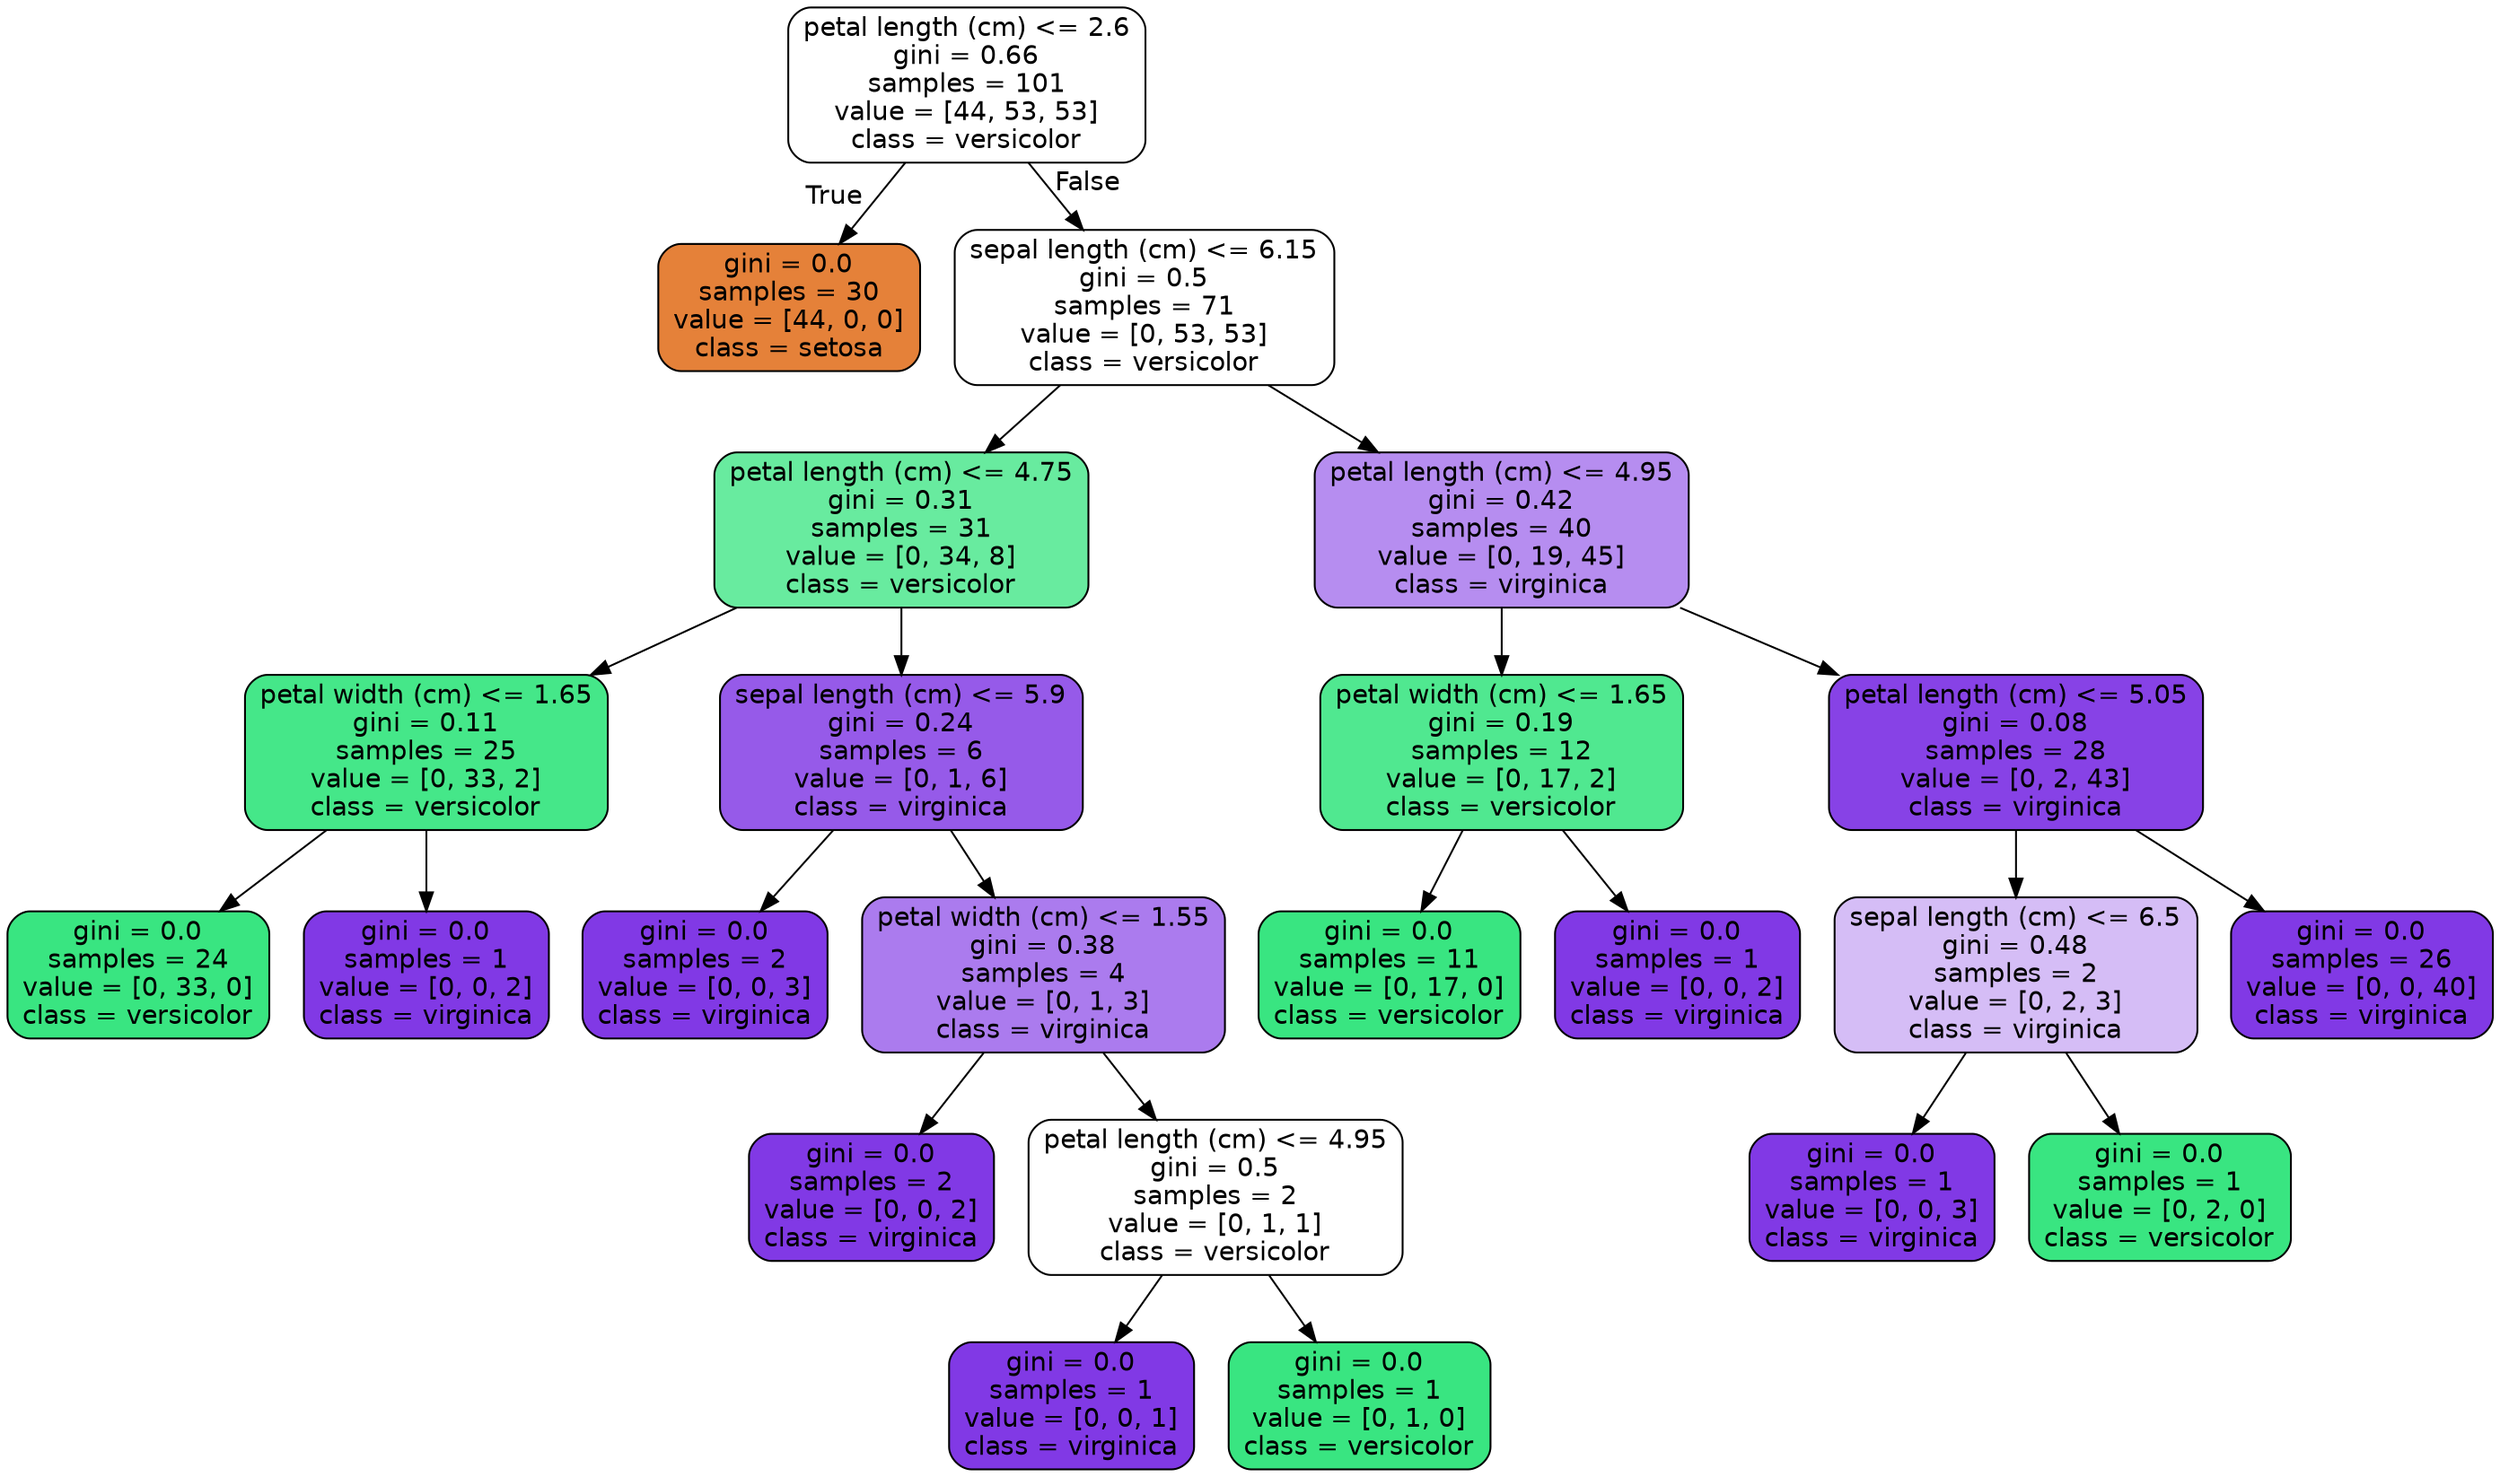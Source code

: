 digraph Tree {
node [shape=box, style="filled, rounded", color="black", fontname="helvetica"] ;
edge [fontname="helvetica"] ;
0 [label="petal length (cm) <= 2.6\ngini = 0.66\nsamples = 101\nvalue = [44, 53, 53]\nclass = versicolor", fillcolor="#ffffff"] ;
1 [label="gini = 0.0\nsamples = 30\nvalue = [44, 0, 0]\nclass = setosa", fillcolor="#e58139"] ;
0 -> 1 [labeldistance=2.5, labelangle=45, headlabel="True"] ;
2 [label="sepal length (cm) <= 6.15\ngini = 0.5\nsamples = 71\nvalue = [0, 53, 53]\nclass = versicolor", fillcolor="#ffffff"] ;
0 -> 2 [labeldistance=2.5, labelangle=-45, headlabel="False"] ;
3 [label="petal length (cm) <= 4.75\ngini = 0.31\nsamples = 31\nvalue = [0, 34, 8]\nclass = versicolor", fillcolor="#68eb9f"] ;
2 -> 3 ;
4 [label="petal width (cm) <= 1.65\ngini = 0.11\nsamples = 25\nvalue = [0, 33, 2]\nclass = versicolor", fillcolor="#45e789"] ;
3 -> 4 ;
5 [label="gini = 0.0\nsamples = 24\nvalue = [0, 33, 0]\nclass = versicolor", fillcolor="#39e581"] ;
4 -> 5 ;
6 [label="gini = 0.0\nsamples = 1\nvalue = [0, 0, 2]\nclass = virginica", fillcolor="#8139e5"] ;
4 -> 6 ;
7 [label="sepal length (cm) <= 5.9\ngini = 0.24\nsamples = 6\nvalue = [0, 1, 6]\nclass = virginica", fillcolor="#965ae9"] ;
3 -> 7 ;
8 [label="gini = 0.0\nsamples = 2\nvalue = [0, 0, 3]\nclass = virginica", fillcolor="#8139e5"] ;
7 -> 8 ;
9 [label="petal width (cm) <= 1.55\ngini = 0.38\nsamples = 4\nvalue = [0, 1, 3]\nclass = virginica", fillcolor="#ab7bee"] ;
7 -> 9 ;
10 [label="gini = 0.0\nsamples = 2\nvalue = [0, 0, 2]\nclass = virginica", fillcolor="#8139e5"] ;
9 -> 10 ;
11 [label="petal length (cm) <= 4.95\ngini = 0.5\nsamples = 2\nvalue = [0, 1, 1]\nclass = versicolor", fillcolor="#ffffff"] ;
9 -> 11 ;
12 [label="gini = 0.0\nsamples = 1\nvalue = [0, 0, 1]\nclass = virginica", fillcolor="#8139e5"] ;
11 -> 12 ;
13 [label="gini = 0.0\nsamples = 1\nvalue = [0, 1, 0]\nclass = versicolor", fillcolor="#39e581"] ;
11 -> 13 ;
14 [label="petal length (cm) <= 4.95\ngini = 0.42\nsamples = 40\nvalue = [0, 19, 45]\nclass = virginica", fillcolor="#b68df0"] ;
2 -> 14 ;
15 [label="petal width (cm) <= 1.65\ngini = 0.19\nsamples = 12\nvalue = [0, 17, 2]\nclass = versicolor", fillcolor="#50e890"] ;
14 -> 15 ;
16 [label="gini = 0.0\nsamples = 11\nvalue = [0, 17, 0]\nclass = versicolor", fillcolor="#39e581"] ;
15 -> 16 ;
17 [label="gini = 0.0\nsamples = 1\nvalue = [0, 0, 2]\nclass = virginica", fillcolor="#8139e5"] ;
15 -> 17 ;
18 [label="petal length (cm) <= 5.05\ngini = 0.08\nsamples = 28\nvalue = [0, 2, 43]\nclass = virginica", fillcolor="#8742e6"] ;
14 -> 18 ;
19 [label="sepal length (cm) <= 6.5\ngini = 0.48\nsamples = 2\nvalue = [0, 2, 3]\nclass = virginica", fillcolor="#d5bdf6"] ;
18 -> 19 ;
20 [label="gini = 0.0\nsamples = 1\nvalue = [0, 0, 3]\nclass = virginica", fillcolor="#8139e5"] ;
19 -> 20 ;
21 [label="gini = 0.0\nsamples = 1\nvalue = [0, 2, 0]\nclass = versicolor", fillcolor="#39e581"] ;
19 -> 21 ;
22 [label="gini = 0.0\nsamples = 26\nvalue = [0, 0, 40]\nclass = virginica", fillcolor="#8139e5"] ;
18 -> 22 ;
}